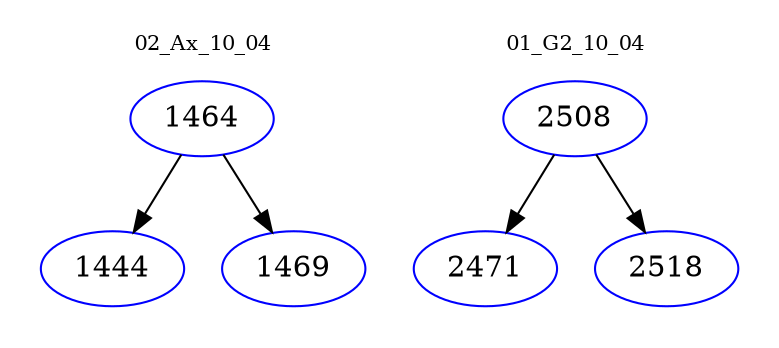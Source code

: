 digraph{
subgraph cluster_0 {
color = white
label = "02_Ax_10_04";
fontsize=10;
T0_1464 [label="1464", color="blue"]
T0_1464 -> T0_1444 [color="black"]
T0_1444 [label="1444", color="blue"]
T0_1464 -> T0_1469 [color="black"]
T0_1469 [label="1469", color="blue"]
}
subgraph cluster_1 {
color = white
label = "01_G2_10_04";
fontsize=10;
T1_2508 [label="2508", color="blue"]
T1_2508 -> T1_2471 [color="black"]
T1_2471 [label="2471", color="blue"]
T1_2508 -> T1_2518 [color="black"]
T1_2518 [label="2518", color="blue"]
}
}
